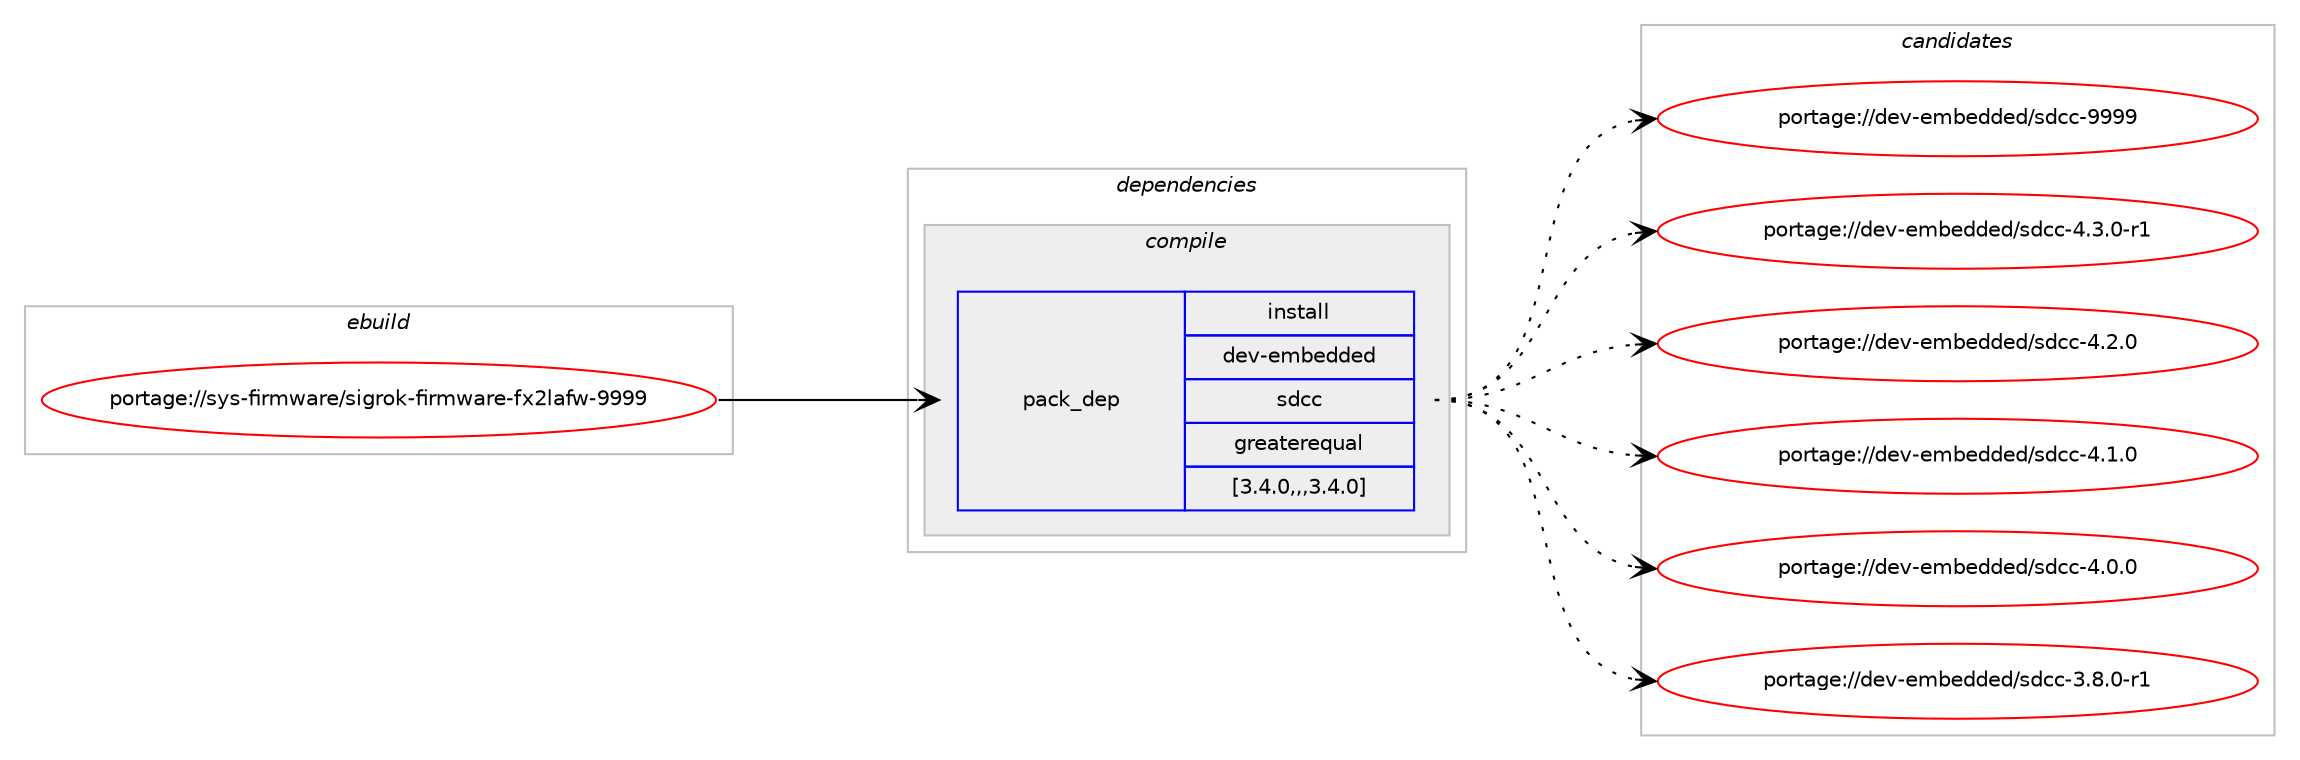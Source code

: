 digraph prolog {

# *************
# Graph options
# *************

newrank=true;
concentrate=true;
compound=true;
graph [rankdir=LR,fontname=Helvetica,fontsize=10,ranksep=1.5];#, ranksep=2.5, nodesep=0.2];
edge  [arrowhead=vee];
node  [fontname=Helvetica,fontsize=10];

# **********
# The ebuild
# **********

subgraph cluster_leftcol {
color=gray;
label=<<i>ebuild</i>>;
id [label="portage://sys-firmware/sigrok-firmware-fx2lafw-9999", color=red, width=4, href="../sys-firmware/sigrok-firmware-fx2lafw-9999.svg"];
}

# ****************
# The dependencies
# ****************

subgraph cluster_midcol {
color=gray;
label=<<i>dependencies</i>>;
subgraph cluster_compile {
fillcolor="#eeeeee";
style=filled;
label=<<i>compile</i>>;
subgraph pack316264 {
dependency435038 [label=<<TABLE BORDER="0" CELLBORDER="1" CELLSPACING="0" CELLPADDING="4" WIDTH="220"><TR><TD ROWSPAN="6" CELLPADDING="30">pack_dep</TD></TR><TR><TD WIDTH="110">install</TD></TR><TR><TD>dev-embedded</TD></TR><TR><TD>sdcc</TD></TR><TR><TD>greaterequal</TD></TR><TR><TD>[3.4.0,,,3.4.0]</TD></TR></TABLE>>, shape=none, color=blue];
}
id:e -> dependency435038:w [weight=20,style="solid",arrowhead="vee"];
}
subgraph cluster_compileandrun {
fillcolor="#eeeeee";
style=filled;
label=<<i>compile and run</i>>;
}
subgraph cluster_run {
fillcolor="#eeeeee";
style=filled;
label=<<i>run</i>>;
}
}

# **************
# The candidates
# **************

subgraph cluster_choices {
rank=same;
color=gray;
label=<<i>candidates</i>>;

subgraph choice316264 {
color=black;
nodesep=1;
choice10010111845101109981011001001011004711510099994557575757 [label="portage://dev-embedded/sdcc-9999", color=red, width=4,href="../dev-embedded/sdcc-9999.svg"];
choice10010111845101109981011001001011004711510099994552465146484511449 [label="portage://dev-embedded/sdcc-4.3.0-r1", color=red, width=4,href="../dev-embedded/sdcc-4.3.0-r1.svg"];
choice1001011184510110998101100100101100471151009999455246504648 [label="portage://dev-embedded/sdcc-4.2.0", color=red, width=4,href="../dev-embedded/sdcc-4.2.0.svg"];
choice1001011184510110998101100100101100471151009999455246494648 [label="portage://dev-embedded/sdcc-4.1.0", color=red, width=4,href="../dev-embedded/sdcc-4.1.0.svg"];
choice1001011184510110998101100100101100471151009999455246484648 [label="portage://dev-embedded/sdcc-4.0.0", color=red, width=4,href="../dev-embedded/sdcc-4.0.0.svg"];
choice10010111845101109981011001001011004711510099994551465646484511449 [label="portage://dev-embedded/sdcc-3.8.0-r1", color=red, width=4,href="../dev-embedded/sdcc-3.8.0-r1.svg"];
dependency435038:e -> choice10010111845101109981011001001011004711510099994557575757:w [style=dotted,weight="100"];
dependency435038:e -> choice10010111845101109981011001001011004711510099994552465146484511449:w [style=dotted,weight="100"];
dependency435038:e -> choice1001011184510110998101100100101100471151009999455246504648:w [style=dotted,weight="100"];
dependency435038:e -> choice1001011184510110998101100100101100471151009999455246494648:w [style=dotted,weight="100"];
dependency435038:e -> choice1001011184510110998101100100101100471151009999455246484648:w [style=dotted,weight="100"];
dependency435038:e -> choice10010111845101109981011001001011004711510099994551465646484511449:w [style=dotted,weight="100"];
}
}

}
